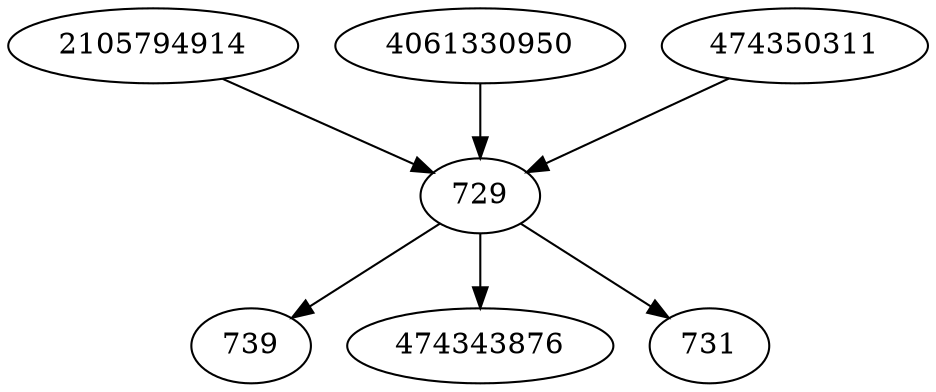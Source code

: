 strict digraph  {
2105794914;
739;
474343876;
4061330950;
474350311;
729;
731;
2105794914 -> 729;
4061330950 -> 729;
474350311 -> 729;
729 -> 739;
729 -> 474343876;
729 -> 731;
}
